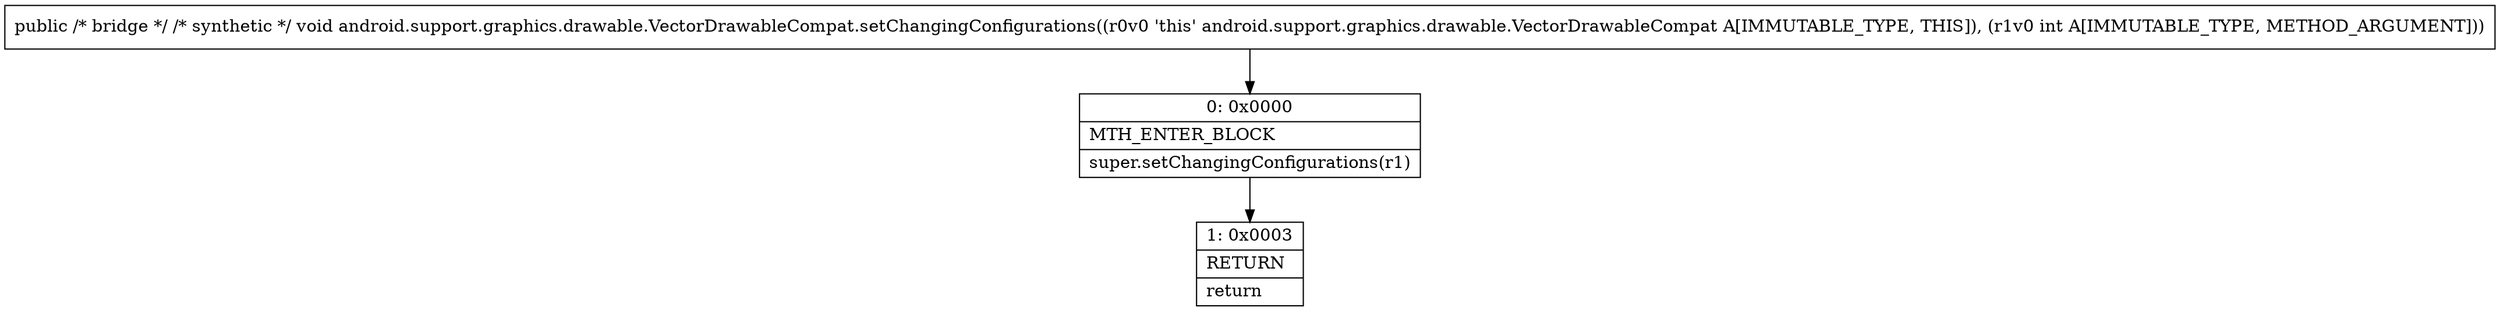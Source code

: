 digraph "CFG forandroid.support.graphics.drawable.VectorDrawableCompat.setChangingConfigurations(I)V" {
Node_0 [shape=record,label="{0\:\ 0x0000|MTH_ENTER_BLOCK\l|super.setChangingConfigurations(r1)\l}"];
Node_1 [shape=record,label="{1\:\ 0x0003|RETURN\l|return\l}"];
MethodNode[shape=record,label="{public \/* bridge *\/ \/* synthetic *\/ void android.support.graphics.drawable.VectorDrawableCompat.setChangingConfigurations((r0v0 'this' android.support.graphics.drawable.VectorDrawableCompat A[IMMUTABLE_TYPE, THIS]), (r1v0 int A[IMMUTABLE_TYPE, METHOD_ARGUMENT])) }"];
MethodNode -> Node_0;
Node_0 -> Node_1;
}

